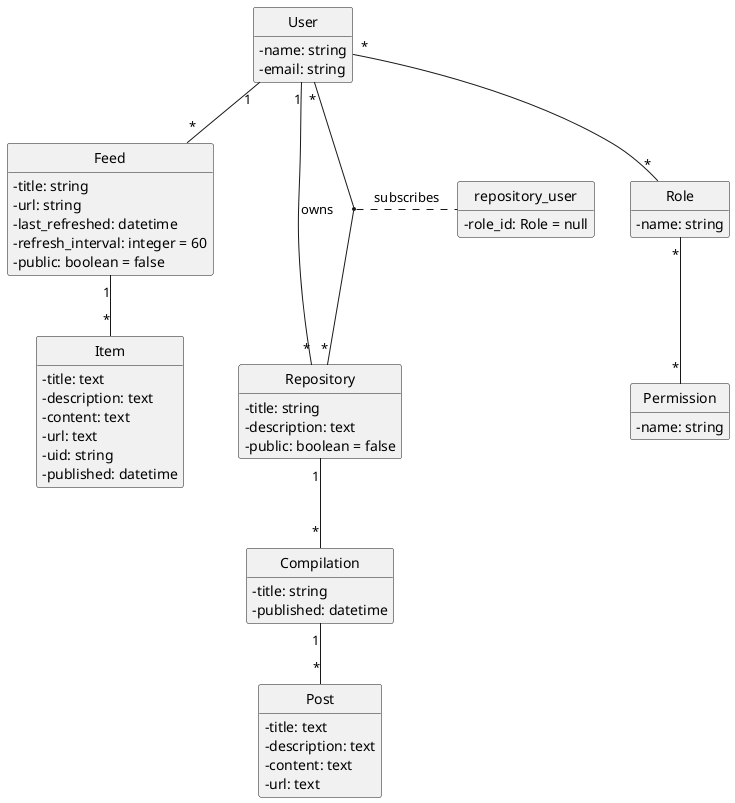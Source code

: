 @startuml
skinparam classAttributeIconSize 0
hide circle
hide empty members

class Feed {
- title: string
- url: string
- last_refreshed: datetime
- refresh_interval: integer = 60
- public: boolean = false
}

class Item {
- title: text
- description: text
- content: text
- url: text
- uid: string
- published: datetime
}

Feed "1" -- "*" Item

class User {
- name: string
- email: string
}

class Role {
- name: string
}

class Permission {
- name: string
}

User "1" -- "*" Feed
User "*" -- "*" Role
Role "*" -- "*" Permission

class Repository {
- title: string
- description: text
- public: boolean = false
}

class Compilation {
- title: string
- published: datetime
}

class Post {
- title: text
- description: text
- content: text
- url: text
}

User "1" -- "*" Repository : owns
User "*" -- "*" Repository
(User,Repository) . repository_user: subscribes

class repository_user {
- role_id: Role = null
}

Repository "1" -- "*" Compilation
Compilation "1" -- "*" Post


@enduml
